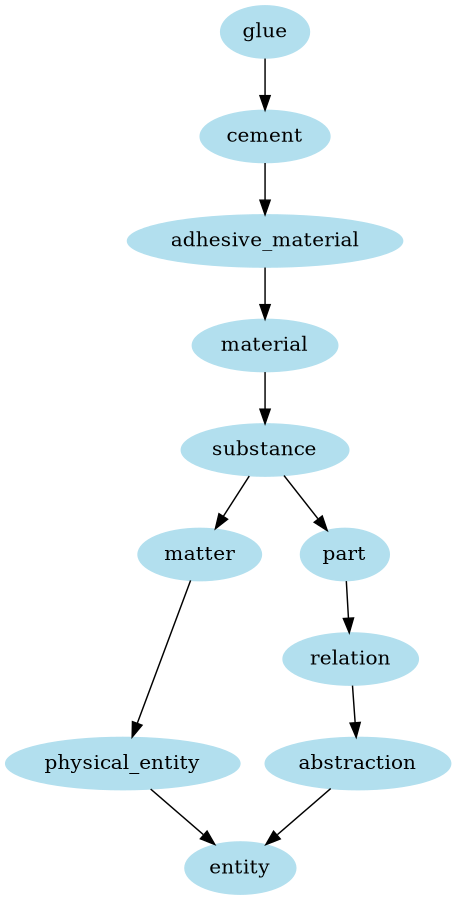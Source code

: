 digraph unix {
	node [color=lightblue2 style=filled]
	size="6,6"
	glue -> cement
	cement -> adhesive_material
	adhesive_material -> material
	material -> substance
	substance -> matter
	matter -> physical_entity
	physical_entity -> entity
	substance -> part
	part -> relation
	relation -> abstraction
	abstraction -> entity
}

